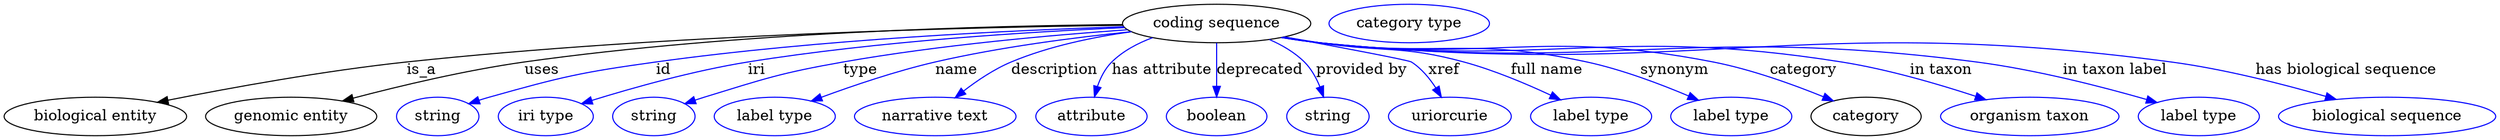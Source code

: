 digraph {
	graph [bb="0,0,2325.5,123"];
	node [label="\N"];
	"coding sequence"	[height=0.5,
		label="coding sequence",
		pos="1131.1,105",
		width=2.4373];
	"biological entity"	[height=0.5,
		pos="85.142,18",
		width=2.3651];
	"coding sequence" -> "biological entity"	[label=is_a,
		lp="389.14,61.5",
		pos="e,143.16,31.264 1043.6,103.37 902.46,101.58 616.18,94.776 375.14,69 298.55,60.809 211.58,44.922 153.03,33.246"];
	"genomic entity"	[height=0.5,
		pos="268.14,18",
		width=2.2206];
	"coding sequence" -> "genomic entity"	[label=uses,
		lp="501.64,61.5",
		pos="e,315.96,32.523 1043.4,104.02 918.75,102.97 683.38,96.996 485.14,69 430.45,61.276 369.22,46.6 325.78,35.138"];
	id	[color=blue,
		height=0.5,
		label=string,
		pos="404.14,18",
		width=1.0652];
	"coding sequence" -> id	[color=blue,
		label=id,
		lp="615.14,61.5",
		pos="e,433.14,29.96 1044.2,101.95 940.14,98.621 760.71,90.133 608.14,69 537.95,59.276 520.36,55.205 452.14,36 449.04,35.126 445.84,34.155 \
442.64,33.133",
		style=solid];
	iri	[color=blue,
		height=0.5,
		label="iri type",
		pos="505.14,18",
		width=1.2277];
	"coding sequence" -> iri	[color=blue,
		label=iri,
		lp="702.14,61.5",
		pos="e,538.51,29.976 1045.2,101.17 956.77,97.318 815.12,88.502 694.14,69 643.23,60.793 586.19,44.718 548.21,33.003",
		style=solid];
	type	[color=blue,
		height=0.5,
		label=string,
		pos="606.14,18",
		width=1.0652];
	"coding sequence" -> type	[color=blue,
		label=type,
		lp="799.14,61.5",
		pos="e,635.08,29.97 1048.1,99.122 977.25,94.136 872.99,84.832 783.14,69 724.44,58.656 710.13,53.492 653.14,36 650.38,35.153 647.54,34.238 \
644.7,33.289",
		style=solid];
	name	[color=blue,
		height=0.5,
		label="label type",
		pos="719.14,18",
		width=1.5707];
	"coding sequence" -> name	[color=blue,
		label=name,
		lp="889.14,61.5",
		pos="e,753.17,32.396 1051.6,97.32 999.32,91.962 929.61,82.985 869.14,69 832.62,60.553 792.38,46.89 762.78,35.979",
		style=solid];
	description	[color=blue,
		height=0.5,
		label="narrative text",
		pos="869.14,18",
		width=2.0943];
	"coding sequence" -> description	[color=blue,
		label=description,
		lp="979.64,61.5",
		pos="e,887.37,35.476 1051.4,97.404 1015.9,92.487 974.4,83.92 939.14,69 923.5,62.38 907.94,51.771 895.47,42.026",
		style=solid];
	"has attribute"	[color=blue,
		height=0.5,
		label=attribute,
		pos="1014.1,18",
		width=1.4443];
	"coding sequence" -> "has attribute"	[color=blue,
		label="has attribute",
		lp="1080.1,61.5",
		pos="e,1016.9,36.309 1071.3,91.749 1057.4,86.598 1043.7,79.306 1033.1,69 1026.8,62.808 1022.6,54.3 1019.7,46.058",
		style=solid];
	deprecated	[color=blue,
		height=0.5,
		label=boolean,
		pos="1131.1,18",
		width=1.2999];
	"coding sequence" -> deprecated	[color=blue,
		label=deprecated,
		lp="1171.6,61.5",
		pos="e,1131.1,36.175 1131.1,86.799 1131.1,75.163 1131.1,59.548 1131.1,46.237",
		style=solid];
	"provided by"	[color=blue,
		height=0.5,
		label=string,
		pos="1234.1,18",
		width=1.0652];
	"coding sequence" -> "provided by"	[color=blue,
		label="provided by",
		lp="1266.6,61.5",
		pos="e,1230.4,36.148 1180.9,89.947 1192.6,84.827 1204.2,78.001 1213.1,69 1219.5,62.639 1224,54.089 1227.2,45.859",
		style=solid];
	xref	[color=blue,
		height=0.5,
		label=uriorcurie,
		pos="1348.1,18",
		width=1.5887];
	"coding sequence" -> xref	[color=blue,
		label=xref,
		lp="1343.6,61.5",
		pos="e,1340.5,36.007 1194.3,92.421 1245.8,82.888 1310.6,70.676 1313.1,69 1322.3,63.036 1329.8,53.721 1335.5,44.74",
		style=solid];
	"full name"	[color=blue,
		height=0.5,
		label="label type",
		pos="1480.1,18",
		width=1.5707];
	"coding sequence" -> "full name"	[color=blue,
		label="full name",
		lp="1439.6,61.5",
		pos="e,1451.3,33.787 1194.3,92.414 1205.3,90.524 1216.5,88.648 1227.1,87 1287,77.72 1303.8,84.951 1362.1,69 1389.7,61.458 1419.4,48.873 \
1442.1,38.216",
		style=solid];
	synonym	[color=blue,
		height=0.5,
		label="label type",
		pos="1611.1,18",
		width=1.5707];
	"coding sequence" -> synonym	[color=blue,
		label=synonym,
		lp="1558.1,61.5",
		pos="e,1580.8,33.19 1192.7,92.126 1204.1,90.201 1216,88.387 1227.1,87 1337.7,73.269 1368.3,92.713 1477.1,69 1509.9,61.868 1545.3,48.364 \
1571.5,37.186",
		style=solid];
	category	[height=0.5,
		pos="1737.1,18",
		width=1.4263];
	"coding sequence" -> category	[color=blue,
		label=category,
		lp="1678.6,61.5",
		pos="e,1706.6,32.562 1192.2,92.002 1203.7,90.065 1215.8,88.278 1227.1,87 1389.4,68.726 1433.9,100.27 1594.1,69 1629.9,62.017 1668.9,47.931 \
1697.1,36.485",
		style=solid];
	"in taxon"	[color=blue,
		height=0.5,
		label="organism taxon",
		pos="1890.1,18",
		width=2.3109];
	"coding sequence" -> "in taxon"	[color=blue,
		label="in taxon",
		lp="1807.1,61.5",
		pos="e,1849.2,33.671 1191.9,91.933 1203.6,89.99 1215.7,88.219 1227.1,87 1442.5,64.062 1500.2,102.84 1714.1,69 1757.1,62.202 1804.5,48.364 \
1839.3,36.966",
		style=solid];
	"in taxon label"	[color=blue,
		height=0.5,
		label="label type",
		pos="2048.1,18",
		width=1.5707];
	"coding sequence" -> "in taxon label"	[color=blue,
		label="in taxon label",
		lp="1969.6,61.5",
		pos="e,2009.1,31.034 1191.6,91.906 1203.4,89.952 1215.6,88.184 1227.1,87 1498.3,59.163 1569.8,104.02 1840.1,69 1895.6,61.821 1957.7,45.812 \
1999.5,33.831",
		style=solid];
	"has biological sequence"	[color=blue,
		height=0.5,
		label="biological sequence",
		pos="2224.1,18",
		width=2.8164];
	"coding sequence" -> "has biological sequence"	[color=blue,
		label="has biological sequence",
		lp="2185.6,61.5",
		pos="e,2176.6,33.932 1191.4,91.886 1203.2,89.921 1215.5,88.154 1227.1,87 1578.8,52.085 1671.8,115.74 2022.1,69 2071.8,62.379 2126.9,48.275 \
2167,36.73",
		style=solid];
	"named thing_category"	[color=blue,
		height=0.5,
		label="category type",
		pos="1311.1,105",
		width=2.0762];
}
